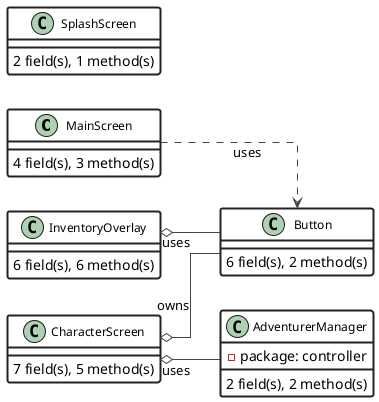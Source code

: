 @startuml
'https://plantuml.com/class-diagram

' View Lite UML

' Styling settings
skinparam linetype ortho
skinparam rectangle {
    BackgroundColor #f8f8f8
    BorderColor #444444
    Shadowing false
}
skinparam ArrowColor #444444
skinparam Class {
    BackgroundColor #ffffff
    ArrowColor #444444
    FontName Arial
    FontSize 12
    BorderThickness 2
    BorderColor #222222
}
left to right direction

' Classes
Class MainScreen {
    4 field(s), 3 method(s)
}

Class SplashScreen {
    2 field(s), 1 method(s)
}

Class CharacterScreen {
    7 field(s), 5 method(s)
}

Class InventoryOverlay {
    6 field(s), 6 method(s)
}

Class Button {
    6 field(s), 2 method(s)
}

' External Dependency
Class AdventurerManager {
    -package: controller
    2 field(s), 2 method(s)
}

' Relationships
MainScreen ..> Button : uses
CharacterScreen o-- Button : owns
CharacterScreen o-- AdventurerManager : uses
InventoryOverlay o-- Button : uses

@enduml
